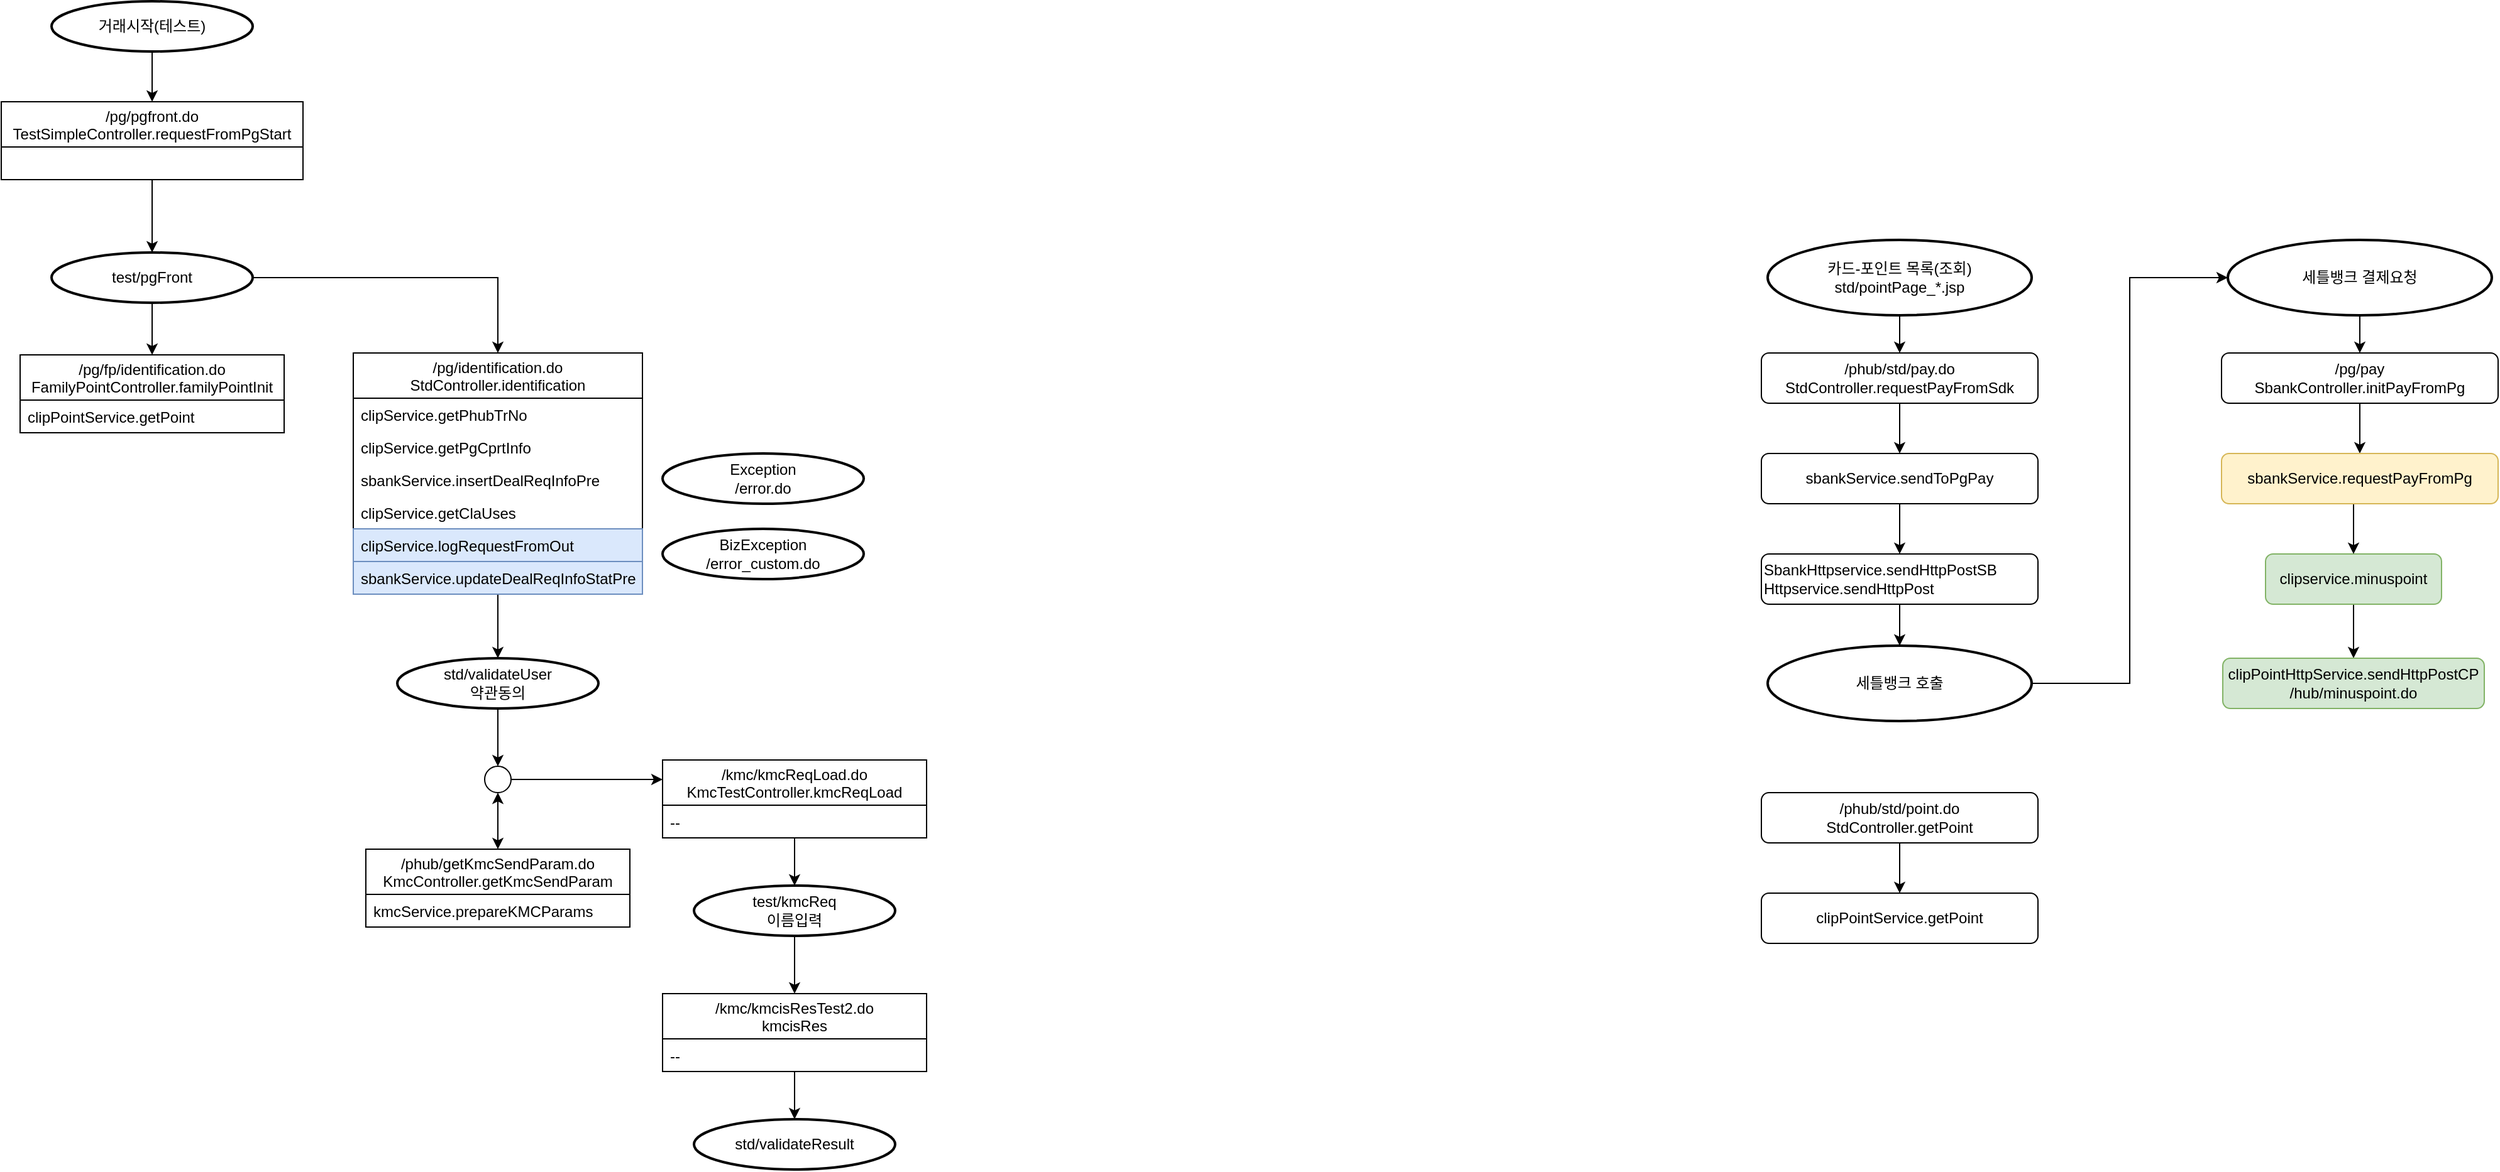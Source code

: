 <mxfile version="11.0.8" type="github"><diagram id="j56BnvHupFJd4PUBF6rJ" name="Page-1"><mxGraphModel dx="3760" dy="2458" grid="1" gridSize="10" guides="1" tooltips="1" connect="1" arrows="1" fold="1" page="1" pageScale="1" pageWidth="1169" pageHeight="827" math="0" shadow="0"><root><mxCell id="0"/><mxCell id="1" parent="0"/><mxCell id="eJ5xMvujqPiulVfxqT29-1" style="edgeStyle=orthogonalEdgeStyle;rounded=0;orthogonalLoop=1;jettySize=auto;html=1;entryX=0.5;entryY=0;entryDx=0;entryDy=0;" parent="1" source="CmkYD_nqg1P4Cg2n0xKE-1" target="eJ5xMvujqPiulVfxqT29-2" edge="1"><mxGeometry relative="1" as="geometry"><mxPoint x="-409" y="-1050" as="targetPoint"/></mxGeometry></mxCell><mxCell id="CmkYD_nqg1P4Cg2n0xKE-1" value="clipservice.minuspoint" style="rounded=1;whiteSpace=wrap;html=1;fontSize=12;fillColor=#d5e8d4;strokeColor=#82b366;" parent="1" vertex="1"><mxGeometry x="-479" y="-1160" width="140" height="40" as="geometry"/></mxCell><mxCell id="wrxA6v308aJTSK91BiZI-43" style="edgeStyle=orthogonalEdgeStyle;rounded=0;orthogonalLoop=1;jettySize=auto;html=1;strokeColor=#000000;fontSize=12;entryX=0.5;entryY=0;entryDx=0;entryDy=0;" parent="1" source="wrxA6v308aJTSK91BiZI-39" target="wrxA6v308aJTSK91BiZI-42" edge="1"><mxGeometry relative="1" as="geometry"><mxPoint x="-459" y="-1400" as="targetPoint"/></mxGeometry></mxCell><mxCell id="wrxA6v308aJTSK91BiZI-39" value="&lt;span style=&quot;white-space: normal&quot;&gt;세틀뱅크 결제요청&lt;br&gt;&lt;/span&gt;" style="strokeWidth=2;html=1;shape=mxgraph.flowchart.start_1;whiteSpace=wrap;fontSize=12;align=center;" parent="1" vertex="1"><mxGeometry x="-509" y="-1410" width="210" height="60" as="geometry"/></mxCell><mxCell id="wrxA6v308aJTSK91BiZI-45" style="edgeStyle=orthogonalEdgeStyle;rounded=0;orthogonalLoop=1;jettySize=auto;html=1;entryX=0.5;entryY=0;entryDx=0;entryDy=0;strokeColor=#000000;fontSize=12;" parent="1" source="wrxA6v308aJTSK91BiZI-42" target="wrxA6v308aJTSK91BiZI-44" edge="1"><mxGeometry relative="1" as="geometry"/></mxCell><mxCell id="wrxA6v308aJTSK91BiZI-42" value="/pg/pay&lt;br&gt;SbankController.initPayFromPg" style="rounded=1;whiteSpace=wrap;html=1;fontSize=12;" parent="1" vertex="1"><mxGeometry x="-514" y="-1320" width="220" height="40" as="geometry"/></mxCell><mxCell id="wrxA6v308aJTSK91BiZI-76" style="edgeStyle=orthogonalEdgeStyle;rounded=0;orthogonalLoop=1;jettySize=auto;html=1;strokeColor=#000000;fontSize=12;" parent="1" source="wrxA6v308aJTSK91BiZI-44" target="CmkYD_nqg1P4Cg2n0xKE-1" edge="1"><mxGeometry relative="1" as="geometry"><Array as="points"><mxPoint x="-409" y="-1175"/><mxPoint x="-409" y="-1175"/></Array></mxGeometry></mxCell><mxCell id="wrxA6v308aJTSK91BiZI-44" value="sbankService.requestPayFromPg" style="rounded=1;whiteSpace=wrap;html=1;fontSize=12;fillColor=#fff2cc;strokeColor=#d6b656;" parent="1" vertex="1"><mxGeometry x="-514" y="-1240" width="220" height="40" as="geometry"/></mxCell><mxCell id="eJ5xMvujqPiulVfxqT29-2" value="clipPointHttpService.sendHttpPostCP&lt;br&gt;/hub/minuspoint.do" style="rounded=1;whiteSpace=wrap;html=1;fontSize=12;fillColor=#d5e8d4;strokeColor=#82b366;" parent="1" vertex="1"><mxGeometry x="-513" y="-1077" width="208" height="40" as="geometry"/></mxCell><mxCell id="eJ5xMvujqPiulVfxqT29-5" style="edgeStyle=orthogonalEdgeStyle;rounded=0;orthogonalLoop=1;jettySize=auto;html=1;exitX=0.5;exitY=1;exitDx=0;exitDy=0;exitPerimeter=0;entryX=0.5;entryY=0;entryDx=0;entryDy=0;" parent="1" source="eJ5xMvujqPiulVfxqT29-3" target="eJ5xMvujqPiulVfxqT29-6" edge="1"><mxGeometry relative="1" as="geometry"><mxPoint x="-770" y="-1315" as="targetPoint"/></mxGeometry></mxCell><mxCell id="eJ5xMvujqPiulVfxqT29-3" value="&lt;span style=&quot;white-space: normal&quot;&gt;카드-포인트 목록(조회)&lt;br&gt;std/pointPage_*.jsp&lt;br&gt;&lt;/span&gt;" style="strokeWidth=2;html=1;shape=mxgraph.flowchart.start_1;whiteSpace=wrap;fontSize=12;align=center;" parent="1" vertex="1"><mxGeometry x="-875" y="-1410" width="210" height="60" as="geometry"/></mxCell><mxCell id="eJ5xMvujqPiulVfxqT29-8" style="edgeStyle=orthogonalEdgeStyle;rounded=0;orthogonalLoop=1;jettySize=auto;html=1;" parent="1" source="eJ5xMvujqPiulVfxqT29-6" target="eJ5xMvujqPiulVfxqT29-7" edge="1"><mxGeometry relative="1" as="geometry"/></mxCell><mxCell id="eJ5xMvujqPiulVfxqT29-6" value="/phub/std/pay.do&lt;br&gt;StdController.requestPayFromSdk" style="rounded=1;whiteSpace=wrap;html=1;fontSize=12;" parent="1" vertex="1"><mxGeometry x="-880" y="-1320" width="220" height="40" as="geometry"/></mxCell><mxCell id="eJ5xMvujqPiulVfxqT29-10" style="edgeStyle=orthogonalEdgeStyle;rounded=0;orthogonalLoop=1;jettySize=auto;html=1;" parent="1" source="eJ5xMvujqPiulVfxqT29-7" target="eJ5xMvujqPiulVfxqT29-9" edge="1"><mxGeometry relative="1" as="geometry"/></mxCell><mxCell id="eJ5xMvujqPiulVfxqT29-7" value="sbankService.sendToPgPay" style="rounded=1;whiteSpace=wrap;html=1;fontSize=12;" parent="1" vertex="1"><mxGeometry x="-880" y="-1240" width="220" height="40" as="geometry"/></mxCell><mxCell id="eJ5xMvujqPiulVfxqT29-12" style="edgeStyle=orthogonalEdgeStyle;rounded=0;orthogonalLoop=1;jettySize=auto;html=1;entryX=0.5;entryY=0;entryDx=0;entryDy=0;entryPerimeter=0;" parent="1" source="eJ5xMvujqPiulVfxqT29-9" target="eJ5xMvujqPiulVfxqT29-11" edge="1"><mxGeometry relative="1" as="geometry"/></mxCell><mxCell id="eJ5xMvujqPiulVfxqT29-9" value="SbankHttpservice.sendHttpPostSB&lt;br&gt;Httpservice.sendHttpPost" style="rounded=1;whiteSpace=wrap;html=1;fontSize=12;align=left;" parent="1" vertex="1"><mxGeometry x="-880" y="-1160" width="220" height="40" as="geometry"/></mxCell><mxCell id="eJ5xMvujqPiulVfxqT29-13" style="edgeStyle=orthogonalEdgeStyle;rounded=0;orthogonalLoop=1;jettySize=auto;html=1;entryX=0;entryY=0.5;entryDx=0;entryDy=0;entryPerimeter=0;" parent="1" source="eJ5xMvujqPiulVfxqT29-11" target="wrxA6v308aJTSK91BiZI-39" edge="1"><mxGeometry relative="1" as="geometry"/></mxCell><mxCell id="eJ5xMvujqPiulVfxqT29-11" value="&lt;span style=&quot;white-space: normal&quot;&gt;세틀뱅크 호출&lt;br&gt;&lt;/span&gt;" style="strokeWidth=2;html=1;shape=mxgraph.flowchart.start_1;whiteSpace=wrap;fontSize=12;align=center;" parent="1" vertex="1"><mxGeometry x="-875" y="-1087" width="210" height="60" as="geometry"/></mxCell><mxCell id="fhVZQOfjmiYLX01bEGXw-2" style="edgeStyle=orthogonalEdgeStyle;rounded=0;orthogonalLoop=1;jettySize=auto;html=1;" parent="1" source="8GTxpCylq8YLlfngI8dT-1" target="fhVZQOfjmiYLX01bEGXw-1" edge="1"><mxGeometry relative="1" as="geometry"/></mxCell><mxCell id="8GTxpCylq8YLlfngI8dT-1" value="/phub/std/point.do&lt;br&gt;StdController.getPoint" style="rounded=1;whiteSpace=wrap;html=1;fontSize=12;" parent="1" vertex="1"><mxGeometry x="-880" y="-970" width="220" height="40" as="geometry"/></mxCell><mxCell id="fhVZQOfjmiYLX01bEGXw-1" value="clipPointService.getPoint" style="rounded=1;whiteSpace=wrap;html=1;fontSize=12;" parent="1" vertex="1"><mxGeometry x="-880" y="-890" width="220" height="40" as="geometry"/></mxCell><mxCell id="tfVCf9IQ8ktauECRUOoU-8" style="edgeStyle=orthogonalEdgeStyle;rounded=0;orthogonalLoop=1;jettySize=auto;html=1;entryX=0.5;entryY=0;entryDx=0;entryDy=0;entryPerimeter=0;" parent="1" source="tfVCf9IQ8ktauECRUOoU-2" target="tfVCf9IQ8ktauECRUOoU-7" edge="1"><mxGeometry relative="1" as="geometry"/></mxCell><mxCell id="tfVCf9IQ8ktauECRUOoU-2" value="/pg/pgfront.do&#10;TestSimpleController.requestFromPgStart" style="swimlane;fontStyle=0;childLayout=stackLayout;horizontal=1;startSize=36;fillColor=none;horizontalStack=0;resizeParent=1;resizeParentMax=0;resizeLast=0;collapsible=1;marginBottom=0;" parent="1" vertex="1"><mxGeometry x="-2280" y="-1520" width="240" height="62" as="geometry"/></mxCell><mxCell id="tfVCf9IQ8ktauECRUOoU-6" style="edgeStyle=orthogonalEdgeStyle;rounded=0;orthogonalLoop=1;jettySize=auto;html=1;entryX=0.5;entryY=0;entryDx=0;entryDy=0;" parent="1" source="tfVCf9IQ8ktauECRUOoU-5" target="tfVCf9IQ8ktauECRUOoU-2" edge="1"><mxGeometry relative="1" as="geometry"/></mxCell><mxCell id="tfVCf9IQ8ktauECRUOoU-5" value="&lt;span style=&quot;white-space: normal&quot;&gt;거래시작(테스트)&lt;br&gt;&lt;/span&gt;" style="strokeWidth=2;html=1;shape=mxgraph.flowchart.start_1;whiteSpace=wrap;fontSize=12;align=center;" parent="1" vertex="1"><mxGeometry x="-2240" y="-1600" width="160" height="40" as="geometry"/></mxCell><mxCell id="tfVCf9IQ8ktauECRUOoU-12" style="edgeStyle=orthogonalEdgeStyle;rounded=0;orthogonalLoop=1;jettySize=auto;html=1;entryX=0.5;entryY=0;entryDx=0;entryDy=0;" parent="1" source="tfVCf9IQ8ktauECRUOoU-7" target="tfVCf9IQ8ktauECRUOoU-23" edge="1"><mxGeometry relative="1" as="geometry"><mxPoint x="-2160" y="-1320" as="targetPoint"/></mxGeometry></mxCell><mxCell id="tfVCf9IQ8ktauECRUOoU-13" style="edgeStyle=orthogonalEdgeStyle;rounded=0;orthogonalLoop=1;jettySize=auto;html=1;entryX=0.5;entryY=0;entryDx=0;entryDy=0;" parent="1" source="tfVCf9IQ8ktauECRUOoU-7" target="tfVCf9IQ8ktauECRUOoU-48" edge="1"><mxGeometry relative="1" as="geometry"><mxPoint x="-1919" y="-1320" as="targetPoint"/></mxGeometry></mxCell><mxCell id="tfVCf9IQ8ktauECRUOoU-7" value="test/pgFront" style="strokeWidth=2;html=1;shape=mxgraph.flowchart.start_1;whiteSpace=wrap;fontSize=12;align=center;" parent="1" vertex="1"><mxGeometry x="-2240" y="-1400" width="160" height="40" as="geometry"/></mxCell><mxCell id="tfVCf9IQ8ktauECRUOoU-23" value="/pg/fp/identification.do&#10;FamilyPointController.familyPointInit" style="swimlane;fontStyle=0;childLayout=stackLayout;horizontal=1;startSize=36;fillColor=none;horizontalStack=0;resizeParent=1;resizeParentMax=0;resizeLast=0;collapsible=1;marginBottom=0;" parent="1" vertex="1"><mxGeometry x="-2265" y="-1318.5" width="210" height="62" as="geometry"/></mxCell><mxCell id="tfVCf9IQ8ktauECRUOoU-24" value="clipPointService.getPoint" style="text;strokeColor=none;fillColor=none;align=left;verticalAlign=top;spacingLeft=4;spacingRight=4;overflow=hidden;rotatable=0;points=[[0,0.5],[1,0.5]];portConstraint=eastwest;" parent="tfVCf9IQ8ktauECRUOoU-23" vertex="1"><mxGeometry y="36" width="210" height="26" as="geometry"/></mxCell><mxCell id="Evb8xcYInmF5EksuiE8U-1" style="edgeStyle=orthogonalEdgeStyle;rounded=0;orthogonalLoop=1;jettySize=auto;html=1;entryX=0.5;entryY=0;entryDx=0;entryDy=0;entryPerimeter=0;" edge="1" parent="1" source="tfVCf9IQ8ktauECRUOoU-48" target="tfVCf9IQ8ktauECRUOoU-61"><mxGeometry relative="1" as="geometry"/></mxCell><mxCell id="tfVCf9IQ8ktauECRUOoU-48" value="/pg/identification.do&#10;StdController.identification" style="swimlane;fontStyle=0;childLayout=stackLayout;horizontal=1;startSize=36;fillColor=none;horizontalStack=0;resizeParent=1;resizeParentMax=0;resizeLast=0;collapsible=1;marginBottom=0;" parent="1" vertex="1"><mxGeometry x="-2000" y="-1320" width="230" height="192" as="geometry"><mxRectangle x="-2000" y="-1320" width="290" height="36" as="alternateBounds"/></mxGeometry></mxCell><mxCell id="tfVCf9IQ8ktauECRUOoU-49" value="clipService.getPhubTrNo" style="text;strokeColor=none;fillColor=none;align=left;verticalAlign=top;spacingLeft=4;spacingRight=4;overflow=hidden;rotatable=0;points=[[0,0.5],[1,0.5]];portConstraint=eastwest;" parent="tfVCf9IQ8ktauECRUOoU-48" vertex="1"><mxGeometry y="36" width="230" height="26" as="geometry"/></mxCell><mxCell id="tfVCf9IQ8ktauECRUOoU-51" value="clipService.getPgCprtInfo" style="text;strokeColor=none;fillColor=none;align=left;verticalAlign=top;spacingLeft=4;spacingRight=4;overflow=hidden;rotatable=0;points=[[0,0.5],[1,0.5]];portConstraint=eastwest;" parent="tfVCf9IQ8ktauECRUOoU-48" vertex="1"><mxGeometry y="62" width="230" height="26" as="geometry"/></mxCell><mxCell id="tfVCf9IQ8ktauECRUOoU-52" value="sbankService.insertDealReqInfoPre" style="text;strokeColor=none;fillColor=none;align=left;verticalAlign=top;spacingLeft=4;spacingRight=4;overflow=hidden;rotatable=0;points=[[0,0.5],[1,0.5]];portConstraint=eastwest;" parent="tfVCf9IQ8ktauECRUOoU-48" vertex="1"><mxGeometry y="88" width="230" height="26" as="geometry"/></mxCell><mxCell id="tfVCf9IQ8ktauECRUOoU-54" value="clipService.getClaUses" style="text;strokeColor=none;fillColor=none;align=left;verticalAlign=top;spacingLeft=4;spacingRight=4;overflow=hidden;rotatable=0;points=[[0,0.5],[1,0.5]];portConstraint=eastwest;" parent="tfVCf9IQ8ktauECRUOoU-48" vertex="1"><mxGeometry y="114" width="230" height="26" as="geometry"/></mxCell><mxCell id="tfVCf9IQ8ktauECRUOoU-55" value="clipService.logRequestFromOut" style="text;strokeColor=#6c8ebf;fillColor=#dae8fc;align=left;verticalAlign=top;spacingLeft=4;spacingRight=4;overflow=hidden;rotatable=0;points=[[0,0.5],[1,0.5]];portConstraint=eastwest;" parent="tfVCf9IQ8ktauECRUOoU-48" vertex="1"><mxGeometry y="140" width="230" height="26" as="geometry"/></mxCell><mxCell id="tfVCf9IQ8ktauECRUOoU-56" value="sbankService.updateDealReqInfoStatPre" style="text;strokeColor=#6c8ebf;fillColor=#dae8fc;align=left;verticalAlign=top;spacingLeft=4;spacingRight=4;overflow=hidden;rotatable=0;points=[[0,0.5],[1,0.5]];portConstraint=eastwest;" parent="tfVCf9IQ8ktauECRUOoU-48" vertex="1"><mxGeometry y="166" width="230" height="26" as="geometry"/></mxCell><mxCell id="Evb8xcYInmF5EksuiE8U-4" style="edgeStyle=orthogonalEdgeStyle;rounded=0;orthogonalLoop=1;jettySize=auto;html=1;entryX=0.5;entryY=0;entryDx=0;entryDy=0;" edge="1" parent="1" source="tfVCf9IQ8ktauECRUOoU-61" target="Evb8xcYInmF5EksuiE8U-5"><mxGeometry relative="1" as="geometry"><mxPoint x="-1885" y="-1000" as="targetPoint"/></mxGeometry></mxCell><mxCell id="tfVCf9IQ8ktauECRUOoU-61" value="std/validateUser&lt;br&gt;약관동의" style="strokeWidth=2;html=1;shape=mxgraph.flowchart.start_1;whiteSpace=wrap;fontSize=12;align=center;" parent="1" vertex="1"><mxGeometry x="-1965" y="-1077" width="160" height="40" as="geometry"/></mxCell><mxCell id="tfVCf9IQ8ktauECRUOoU-62" value="BizException&lt;br&gt;/error_custom.do" style="strokeWidth=2;html=1;shape=mxgraph.flowchart.start_1;whiteSpace=wrap;fontSize=12;align=center;" parent="1" vertex="1"><mxGeometry x="-1754" y="-1180" width="160" height="40" as="geometry"/></mxCell><mxCell id="tfVCf9IQ8ktauECRUOoU-63" value="Exception&lt;br&gt;/error.do" style="strokeWidth=2;html=1;shape=mxgraph.flowchart.start_1;whiteSpace=wrap;fontSize=12;align=center;" parent="1" vertex="1"><mxGeometry x="-1754" y="-1240" width="160" height="40" as="geometry"/></mxCell><mxCell id="Evb8xcYInmF5EksuiE8U-2" value="/phub/getKmcSendParam.do&#10;KmcController.getKmcSendParam" style="swimlane;fontStyle=0;childLayout=stackLayout;horizontal=1;startSize=36;fillColor=none;horizontalStack=0;resizeParent=1;resizeParentMax=0;resizeLast=0;collapsible=1;marginBottom=0;" vertex="1" parent="1"><mxGeometry x="-1990" y="-925" width="210" height="62" as="geometry"/></mxCell><mxCell id="Evb8xcYInmF5EksuiE8U-3" value="kmcService.prepareKMCParams" style="text;strokeColor=none;fillColor=none;align=left;verticalAlign=top;spacingLeft=4;spacingRight=4;overflow=hidden;rotatable=0;points=[[0,0.5],[1,0.5]];portConstraint=eastwest;" vertex="1" parent="Evb8xcYInmF5EksuiE8U-2"><mxGeometry y="36" width="210" height="26" as="geometry"/></mxCell><mxCell id="Evb8xcYInmF5EksuiE8U-6" style="edgeStyle=orthogonalEdgeStyle;rounded=0;orthogonalLoop=1;jettySize=auto;html=1;entryX=0.5;entryY=0;entryDx=0;entryDy=0;startArrow=classic;startFill=1;" edge="1" parent="1" source="Evb8xcYInmF5EksuiE8U-5" target="Evb8xcYInmF5EksuiE8U-2"><mxGeometry relative="1" as="geometry"/></mxCell><mxCell id="Evb8xcYInmF5EksuiE8U-13" style="edgeStyle=orthogonalEdgeStyle;rounded=0;orthogonalLoop=1;jettySize=auto;html=1;startArrow=none;startFill=0;entryX=0;entryY=0.25;entryDx=0;entryDy=0;" edge="1" parent="1" source="Evb8xcYInmF5EksuiE8U-5" target="Evb8xcYInmF5EksuiE8U-7"><mxGeometry relative="1" as="geometry"><mxPoint x="-1780" y="-980" as="targetPoint"/></mxGeometry></mxCell><mxCell id="Evb8xcYInmF5EksuiE8U-5" value="" style="ellipse;whiteSpace=wrap;html=1;aspect=fixed;" vertex="1" parent="1"><mxGeometry x="-1895.5" y="-991" width="21" height="21" as="geometry"/></mxCell><mxCell id="Evb8xcYInmF5EksuiE8U-10" style="edgeStyle=orthogonalEdgeStyle;rounded=0;orthogonalLoop=1;jettySize=auto;html=1;entryX=0.5;entryY=0;entryDx=0;entryDy=0;entryPerimeter=0;startArrow=none;startFill=0;" edge="1" parent="1" source="Evb8xcYInmF5EksuiE8U-7" target="Evb8xcYInmF5EksuiE8U-9"><mxGeometry relative="1" as="geometry"/></mxCell><mxCell id="Evb8xcYInmF5EksuiE8U-7" value="/kmc/kmcReqLoad.do&#10;KmcTestController.kmcReqLoad" style="swimlane;fontStyle=0;childLayout=stackLayout;horizontal=1;startSize=36;fillColor=none;horizontalStack=0;resizeParent=1;resizeParentMax=0;resizeLast=0;collapsible=1;marginBottom=0;" vertex="1" parent="1"><mxGeometry x="-1754" y="-996" width="210" height="62" as="geometry"/></mxCell><mxCell id="Evb8xcYInmF5EksuiE8U-8" value="--" style="text;strokeColor=none;fillColor=none;align=left;verticalAlign=top;spacingLeft=4;spacingRight=4;overflow=hidden;rotatable=0;points=[[0,0.5],[1,0.5]];portConstraint=eastwest;" vertex="1" parent="Evb8xcYInmF5EksuiE8U-7"><mxGeometry y="36" width="210" height="26" as="geometry"/></mxCell><mxCell id="Evb8xcYInmF5EksuiE8U-16" style="edgeStyle=orthogonalEdgeStyle;rounded=0;orthogonalLoop=1;jettySize=auto;html=1;entryX=0.5;entryY=0;entryDx=0;entryDy=0;startArrow=none;startFill=0;" edge="1" parent="1" source="Evb8xcYInmF5EksuiE8U-9" target="Evb8xcYInmF5EksuiE8U-14"><mxGeometry relative="1" as="geometry"/></mxCell><mxCell id="Evb8xcYInmF5EksuiE8U-9" value="test/kmcReq&lt;br&gt;이름입력" style="strokeWidth=2;html=1;shape=mxgraph.flowchart.start_1;whiteSpace=wrap;fontSize=12;align=center;" vertex="1" parent="1"><mxGeometry x="-1729" y="-896" width="160" height="40" as="geometry"/></mxCell><mxCell id="Evb8xcYInmF5EksuiE8U-18" style="edgeStyle=orthogonalEdgeStyle;rounded=0;orthogonalLoop=1;jettySize=auto;html=1;entryX=0.5;entryY=0;entryDx=0;entryDy=0;entryPerimeter=0;startArrow=none;startFill=0;" edge="1" parent="1" source="Evb8xcYInmF5EksuiE8U-14" target="Evb8xcYInmF5EksuiE8U-17"><mxGeometry relative="1" as="geometry"/></mxCell><mxCell id="Evb8xcYInmF5EksuiE8U-14" value="/kmc/kmcisResTest2.do&#10;kmcisRes" style="swimlane;fontStyle=0;childLayout=stackLayout;horizontal=1;startSize=36;fillColor=none;horizontalStack=0;resizeParent=1;resizeParentMax=0;resizeLast=0;collapsible=1;marginBottom=0;" vertex="1" parent="1"><mxGeometry x="-1754" y="-810" width="210" height="62" as="geometry"/></mxCell><mxCell id="Evb8xcYInmF5EksuiE8U-15" value="--" style="text;strokeColor=none;fillColor=none;align=left;verticalAlign=top;spacingLeft=4;spacingRight=4;overflow=hidden;rotatable=0;points=[[0,0.5],[1,0.5]];portConstraint=eastwest;" vertex="1" parent="Evb8xcYInmF5EksuiE8U-14"><mxGeometry y="36" width="210" height="26" as="geometry"/></mxCell><mxCell id="Evb8xcYInmF5EksuiE8U-17" value="std/validateResult" style="strokeWidth=2;html=1;shape=mxgraph.flowchart.start_1;whiteSpace=wrap;fontSize=12;align=center;" vertex="1" parent="1"><mxGeometry x="-1729" y="-710" width="160" height="40" as="geometry"/></mxCell></root></mxGraphModel></diagram></mxfile>